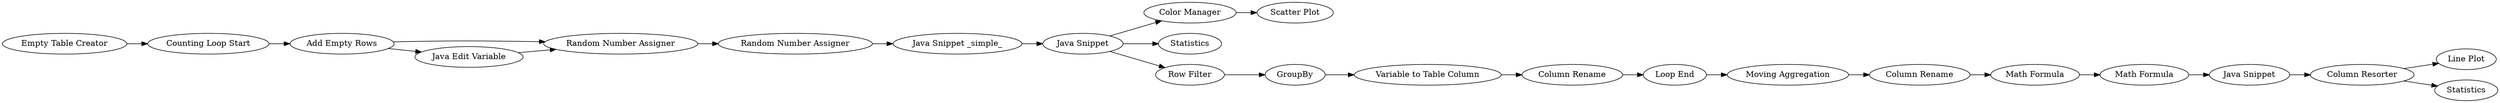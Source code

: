 digraph {
	23 -> 12
	13 -> 15
	5 -> 8
	4 -> 5
	8 -> 9
	21 -> 16
	5 -> 29
	25 -> 22
	18 -> 19
	5 -> 20
	19 -> 23
	16 -> 18
	12 -> 27
	22 -> 24
	14 -> 13
	22 -> 28
	15 -> 2
	26 -> 2
	20 -> 10
	27 -> 25
	3 -> 4
	15 -> 26
	2 -> 3
	10 -> 21
	27 [label="Math Formula"]
	9 [label="Scatter Plot"]
	21 [label="Variable to Table Column"]
	26 [label="Java Edit Variable"]
	18 [label="Loop End"]
	8 [label="Color Manager"]
	3 [label="Random Number Assigner"]
	19 [label="Moving Aggregation"]
	24 [label="Line Plot"]
	15 [label="Add Empty Rows"]
	25 [label="Java Snippet"]
	12 [label="Math Formula"]
	10 [label=GroupBy]
	16 [label="Column Rename"]
	22 [label="Column Resorter"]
	28 [label=Statistics]
	23 [label="Column Rename"]
	4 [label="Java Snippet _simple_"]
	14 [label="Empty Table Creator"]
	5 [label="Java Snippet"]
	20 [label="Row Filter"]
	13 [label="Counting Loop Start"]
	29 [label=Statistics]
	2 [label="Random Number Assigner"]
	rankdir=LR
}

